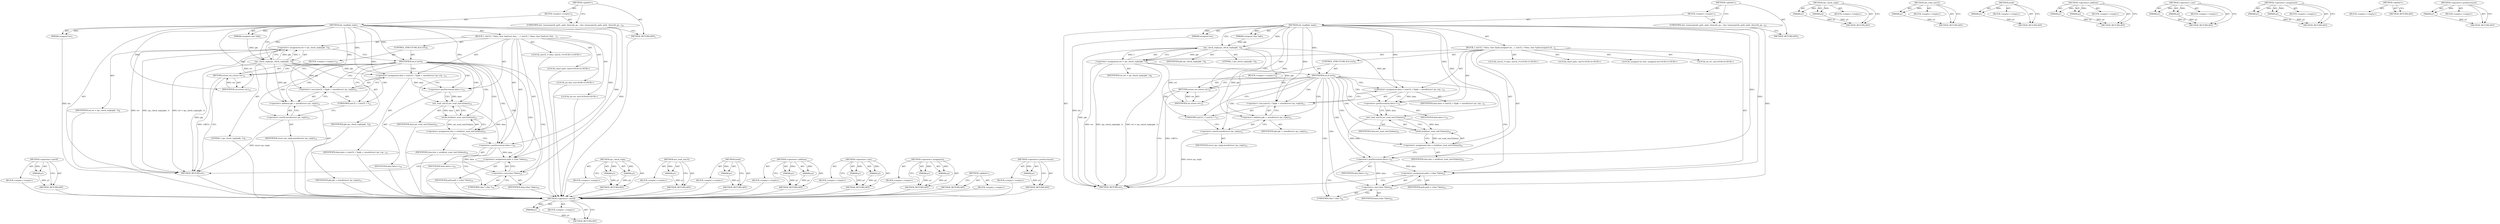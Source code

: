 digraph "&lt;operator&gt;.postIncrement" {
vulnerable_96 [label=<(METHOD,&lt;operator&gt;.sizeOf)>];
vulnerable_97 [label=<(PARAM,p1)>];
vulnerable_98 [label=<(BLOCK,&lt;empty&gt;,&lt;empty&gt;)>];
vulnerable_99 [label=<(METHOD_RETURN,ANY)>];
vulnerable_6 [label=<(METHOD,&lt;global&gt;)<SUB>1</SUB>>];
vulnerable_7 [label=<(BLOCK,&lt;empty&gt;,&lt;empty&gt;)<SUB>1</SUB>>];
vulnerable_8 [label=<(METHOD,nfs_readlink_reply)<SUB>1</SUB>>];
vulnerable_9 [label=<(PARAM,unsigned char *pkt)<SUB>1</SUB>>];
vulnerable_10 [label=<(PARAM,unsigned len)<SUB>1</SUB>>];
vulnerable_11 [label=<(BLOCK,{
 	uint32_t *data;
 	char *path;
	int rlen;
 	...,{
 	uint32_t *data;
 	char *path;
	int rlen;
 	...)<SUB>2</SUB>>];
vulnerable_12 [label="<(LOCAL,uint32_t* data: uint32_t*)<SUB>3</SUB>>"];
vulnerable_13 [label="<(LOCAL,char* path: char*)<SUB>4</SUB>>"];
vulnerable_14 [label="<(LOCAL,int rlen: int)<SUB>5</SUB>>"];
vulnerable_15 [label="<(LOCAL,int ret: int)<SUB>6</SUB>>"];
vulnerable_16 [label=<(&lt;operator&gt;.assignment,ret = rpc_check_reply(pkt, 1))<SUB>8</SUB>>];
vulnerable_17 [label=<(IDENTIFIER,ret,ret = rpc_check_reply(pkt, 1))<SUB>8</SUB>>];
vulnerable_18 [label=<(rpc_check_reply,rpc_check_reply(pkt, 1))<SUB>8</SUB>>];
vulnerable_19 [label=<(IDENTIFIER,pkt,rpc_check_reply(pkt, 1))<SUB>8</SUB>>];
vulnerable_20 [label=<(LITERAL,1,rpc_check_reply(pkt, 1))<SUB>8</SUB>>];
vulnerable_21 [label=<(CONTROL_STRUCTURE,IF,if (ret))<SUB>9</SUB>>];
vulnerable_22 [label=<(IDENTIFIER,ret,if (ret))<SUB>9</SUB>>];
vulnerable_23 [label=<(BLOCK,&lt;empty&gt;,&lt;empty&gt;)<SUB>10</SUB>>];
vulnerable_24 [label=<(RETURN,return ret;,return ret;)<SUB>10</SUB>>];
vulnerable_25 [label=<(IDENTIFIER,ret,return ret;)<SUB>10</SUB>>];
vulnerable_26 [label=<(&lt;operator&gt;.assignment,data = (uint32_t *)(pkt + sizeof(struct rpc_rep...)<SUB>12</SUB>>];
vulnerable_27 [label=<(IDENTIFIER,data,data = (uint32_t *)(pkt + sizeof(struct rpc_rep...)<SUB>12</SUB>>];
vulnerable_28 [label=<(&lt;operator&gt;.cast,(uint32_t *)(pkt + sizeof(struct rpc_reply)))<SUB>12</SUB>>];
vulnerable_29 [label=<(UNKNOWN,uint32_t *,uint32_t *)<SUB>12</SUB>>];
vulnerable_30 [label=<(&lt;operator&gt;.addition,pkt + sizeof(struct rpc_reply))<SUB>12</SUB>>];
vulnerable_31 [label=<(IDENTIFIER,pkt,pkt + sizeof(struct rpc_reply))<SUB>12</SUB>>];
vulnerable_32 [label=<(&lt;operator&gt;.sizeOf,sizeof(struct rpc_reply))<SUB>12</SUB>>];
vulnerable_33 [label=<(IDENTIFIER,struct rpc_reply,sizeof(struct rpc_reply))<SUB>12</SUB>>];
vulnerable_34 [label=<(&lt;operator&gt;.postIncrement,data++)<SUB>14</SUB>>];
vulnerable_35 [label=<(IDENTIFIER,data,data++)<SUB>14</SUB>>];
vulnerable_36 [label=<(&lt;operator&gt;.assignment,rlen = ntohl(net_read_uint32(data)))<SUB>16</SUB>>];
vulnerable_37 [label=<(IDENTIFIER,rlen,rlen = ntohl(net_read_uint32(data)))<SUB>16</SUB>>];
vulnerable_38 [label=<(ntohl,ntohl(net_read_uint32(data)))<SUB>16</SUB>>];
vulnerable_39 [label=<(net_read_uint32,net_read_uint32(data))<SUB>16</SUB>>];
vulnerable_40 [label=<(IDENTIFIER,data,net_read_uint32(data))<SUB>16</SUB>>];
vulnerable_41 [label=<(&lt;operator&gt;.postIncrement,data++)<SUB>18</SUB>>];
vulnerable_42 [label=<(IDENTIFIER,data,data++)<SUB>18</SUB>>];
vulnerable_43 [label=<(&lt;operator&gt;.assignment,path = (char *)data)<SUB>19</SUB>>];
vulnerable_44 [label=<(IDENTIFIER,path,path = (char *)data)<SUB>19</SUB>>];
vulnerable_45 [label=<(&lt;operator&gt;.cast,(char *)data)<SUB>19</SUB>>];
vulnerable_46 [label=<(UNKNOWN,char *,char *)<SUB>19</SUB>>];
vulnerable_47 [label=<(IDENTIFIER,data,(char *)data)<SUB>19</SUB>>];
vulnerable_48 [label=<(METHOD_RETURN,int)<SUB>1</SUB>>];
vulnerable_50 [label=<(UNKNOWN,else {
		memcpy(nfs_path, path, rlen);
		nfs_pa...,else {
		memcpy(nfs_path, path, rlen);
		nfs_pa...)<SUB>20</SUB>>];
vulnerable_51 [label=<(METHOD_RETURN,ANY)<SUB>1</SUB>>];
vulnerable_81 [label=<(METHOD,rpc_check_reply)>];
vulnerable_82 [label=<(PARAM,p1)>];
vulnerable_83 [label=<(PARAM,p2)>];
vulnerable_84 [label=<(BLOCK,&lt;empty&gt;,&lt;empty&gt;)>];
vulnerable_85 [label=<(METHOD_RETURN,ANY)>];
vulnerable_108 [label=<(METHOD,net_read_uint32)>];
vulnerable_109 [label=<(PARAM,p1)>];
vulnerable_110 [label=<(BLOCK,&lt;empty&gt;,&lt;empty&gt;)>];
vulnerable_111 [label=<(METHOD_RETURN,ANY)>];
vulnerable_104 [label=<(METHOD,ntohl)>];
vulnerable_105 [label=<(PARAM,p1)>];
vulnerable_106 [label=<(BLOCK,&lt;empty&gt;,&lt;empty&gt;)>];
vulnerable_107 [label=<(METHOD_RETURN,ANY)>];
vulnerable_91 [label=<(METHOD,&lt;operator&gt;.addition)>];
vulnerable_92 [label=<(PARAM,p1)>];
vulnerable_93 [label=<(PARAM,p2)>];
vulnerable_94 [label=<(BLOCK,&lt;empty&gt;,&lt;empty&gt;)>];
vulnerable_95 [label=<(METHOD_RETURN,ANY)>];
vulnerable_86 [label=<(METHOD,&lt;operator&gt;.cast)>];
vulnerable_87 [label=<(PARAM,p1)>];
vulnerable_88 [label=<(PARAM,p2)>];
vulnerable_89 [label=<(BLOCK,&lt;empty&gt;,&lt;empty&gt;)>];
vulnerable_90 [label=<(METHOD_RETURN,ANY)>];
vulnerable_76 [label=<(METHOD,&lt;operator&gt;.assignment)>];
vulnerable_77 [label=<(PARAM,p1)>];
vulnerable_78 [label=<(PARAM,p2)>];
vulnerable_79 [label=<(BLOCK,&lt;empty&gt;,&lt;empty&gt;)>];
vulnerable_80 [label=<(METHOD_RETURN,ANY)>];
vulnerable_70 [label=<(METHOD,&lt;global&gt;)<SUB>1</SUB>>];
vulnerable_71 [label=<(BLOCK,&lt;empty&gt;,&lt;empty&gt;)>];
vulnerable_72 [label=<(METHOD_RETURN,ANY)>];
vulnerable_100 [label=<(METHOD,&lt;operator&gt;.postIncrement)>];
vulnerable_101 [label=<(PARAM,p1)>];
vulnerable_102 [label=<(BLOCK,&lt;empty&gt;,&lt;empty&gt;)>];
vulnerable_103 [label=<(METHOD_RETURN,ANY)>];
fixed_98 [label=<(METHOD,&lt;operator&gt;.sizeOf)>];
fixed_99 [label=<(PARAM,p1)>];
fixed_100 [label=<(BLOCK,&lt;empty&gt;,&lt;empty&gt;)>];
fixed_101 [label=<(METHOD_RETURN,ANY)>];
fixed_6 [label=<(METHOD,&lt;global&gt;)<SUB>1</SUB>>];
fixed_7 [label=<(BLOCK,&lt;empty&gt;,&lt;empty&gt;)<SUB>1</SUB>>];
fixed_8 [label=<(METHOD,nfs_readlink_reply)<SUB>1</SUB>>];
fixed_9 [label=<(PARAM,unsigned char *pkt)<SUB>1</SUB>>];
fixed_10 [label=<(PARAM,unsigned len)<SUB>1</SUB>>];
fixed_11 [label=<(BLOCK,{
 	uint32_t *data;
 	char *path;
	unsigned int...,{
 	uint32_t *data;
 	char *path;
	unsigned int...)<SUB>2</SUB>>];
fixed_12 [label="<(LOCAL,uint32_t* data: uint32_t*)<SUB>3</SUB>>"];
fixed_13 [label="<(LOCAL,char* path: char*)<SUB>4</SUB>>"];
fixed_14 [label="<(LOCAL,unsigned int rlen: unsigned int)<SUB>5</SUB>>"];
fixed_15 [label="<(LOCAL,int ret: int)<SUB>6</SUB>>"];
fixed_16 [label=<(&lt;operator&gt;.assignment,ret = rpc_check_reply(pkt, 1))<SUB>8</SUB>>];
fixed_17 [label=<(IDENTIFIER,ret,ret = rpc_check_reply(pkt, 1))<SUB>8</SUB>>];
fixed_18 [label=<(rpc_check_reply,rpc_check_reply(pkt, 1))<SUB>8</SUB>>];
fixed_19 [label=<(IDENTIFIER,pkt,rpc_check_reply(pkt, 1))<SUB>8</SUB>>];
fixed_20 [label=<(LITERAL,1,rpc_check_reply(pkt, 1))<SUB>8</SUB>>];
fixed_21 [label=<(CONTROL_STRUCTURE,IF,if (ret))<SUB>9</SUB>>];
fixed_22 [label=<(IDENTIFIER,ret,if (ret))<SUB>9</SUB>>];
fixed_23 [label=<(BLOCK,&lt;empty&gt;,&lt;empty&gt;)<SUB>10</SUB>>];
fixed_24 [label=<(RETURN,return ret;,return ret;)<SUB>10</SUB>>];
fixed_25 [label=<(IDENTIFIER,ret,return ret;)<SUB>10</SUB>>];
fixed_26 [label=<(&lt;operator&gt;.assignment,data = (uint32_t *)(pkt + sizeof(struct rpc_rep...)<SUB>12</SUB>>];
fixed_27 [label=<(IDENTIFIER,data,data = (uint32_t *)(pkt + sizeof(struct rpc_rep...)<SUB>12</SUB>>];
fixed_28 [label=<(&lt;operator&gt;.cast,(uint32_t *)(pkt + sizeof(struct rpc_reply)))<SUB>12</SUB>>];
fixed_29 [label=<(UNKNOWN,uint32_t *,uint32_t *)<SUB>12</SUB>>];
fixed_30 [label=<(&lt;operator&gt;.addition,pkt + sizeof(struct rpc_reply))<SUB>12</SUB>>];
fixed_31 [label=<(IDENTIFIER,pkt,pkt + sizeof(struct rpc_reply))<SUB>12</SUB>>];
fixed_32 [label=<(&lt;operator&gt;.sizeOf,sizeof(struct rpc_reply))<SUB>12</SUB>>];
fixed_33 [label=<(IDENTIFIER,struct rpc_reply,sizeof(struct rpc_reply))<SUB>12</SUB>>];
fixed_34 [label=<(&lt;operator&gt;.postIncrement,data++)<SUB>14</SUB>>];
fixed_35 [label=<(IDENTIFIER,data,data++)<SUB>14</SUB>>];
fixed_36 [label=<(&lt;operator&gt;.assignment,rlen = ntohl(net_read_uint32(data)))<SUB>16</SUB>>];
fixed_37 [label=<(IDENTIFIER,rlen,rlen = ntohl(net_read_uint32(data)))<SUB>16</SUB>>];
fixed_38 [label=<(ntohl,ntohl(net_read_uint32(data)))<SUB>16</SUB>>];
fixed_39 [label=<(net_read_uint32,net_read_uint32(data))<SUB>16</SUB>>];
fixed_40 [label=<(IDENTIFIER,data,net_read_uint32(data))<SUB>16</SUB>>];
fixed_41 [label=<(&lt;operator&gt;.postIncrement,data++)<SUB>21</SUB>>];
fixed_42 [label=<(IDENTIFIER,data,data++)<SUB>21</SUB>>];
fixed_43 [label=<(&lt;operator&gt;.assignment,path = (char *)data)<SUB>22</SUB>>];
fixed_44 [label=<(IDENTIFIER,path,path = (char *)data)<SUB>22</SUB>>];
fixed_45 [label=<(&lt;operator&gt;.cast,(char *)data)<SUB>22</SUB>>];
fixed_46 [label=<(UNKNOWN,char *,char *)<SUB>22</SUB>>];
fixed_47 [label=<(IDENTIFIER,data,(char *)data)<SUB>22</SUB>>];
fixed_48 [label=<(METHOD_RETURN,int)<SUB>1</SUB>>];
fixed_50 [label=<(UNKNOWN,else {
		memcpy(nfs_path, path, rlen);
		nfs_pa...,else {
		memcpy(nfs_path, path, rlen);
		nfs_pa...)<SUB>23</SUB>>];
fixed_51 [label=<(METHOD_RETURN,ANY)<SUB>1</SUB>>];
fixed_83 [label=<(METHOD,rpc_check_reply)>];
fixed_84 [label=<(PARAM,p1)>];
fixed_85 [label=<(PARAM,p2)>];
fixed_86 [label=<(BLOCK,&lt;empty&gt;,&lt;empty&gt;)>];
fixed_87 [label=<(METHOD_RETURN,ANY)>];
fixed_110 [label=<(METHOD,net_read_uint32)>];
fixed_111 [label=<(PARAM,p1)>];
fixed_112 [label=<(BLOCK,&lt;empty&gt;,&lt;empty&gt;)>];
fixed_113 [label=<(METHOD_RETURN,ANY)>];
fixed_106 [label=<(METHOD,ntohl)>];
fixed_107 [label=<(PARAM,p1)>];
fixed_108 [label=<(BLOCK,&lt;empty&gt;,&lt;empty&gt;)>];
fixed_109 [label=<(METHOD_RETURN,ANY)>];
fixed_93 [label=<(METHOD,&lt;operator&gt;.addition)>];
fixed_94 [label=<(PARAM,p1)>];
fixed_95 [label=<(PARAM,p2)>];
fixed_96 [label=<(BLOCK,&lt;empty&gt;,&lt;empty&gt;)>];
fixed_97 [label=<(METHOD_RETURN,ANY)>];
fixed_88 [label=<(METHOD,&lt;operator&gt;.cast)>];
fixed_89 [label=<(PARAM,p1)>];
fixed_90 [label=<(PARAM,p2)>];
fixed_91 [label=<(BLOCK,&lt;empty&gt;,&lt;empty&gt;)>];
fixed_92 [label=<(METHOD_RETURN,ANY)>];
fixed_78 [label=<(METHOD,&lt;operator&gt;.assignment)>];
fixed_79 [label=<(PARAM,p1)>];
fixed_80 [label=<(PARAM,p2)>];
fixed_81 [label=<(BLOCK,&lt;empty&gt;,&lt;empty&gt;)>];
fixed_82 [label=<(METHOD_RETURN,ANY)>];
fixed_72 [label=<(METHOD,&lt;global&gt;)<SUB>1</SUB>>];
fixed_73 [label=<(BLOCK,&lt;empty&gt;,&lt;empty&gt;)>];
fixed_74 [label=<(METHOD_RETURN,ANY)>];
fixed_102 [label=<(METHOD,&lt;operator&gt;.postIncrement)>];
fixed_103 [label=<(PARAM,p1)>];
fixed_104 [label=<(BLOCK,&lt;empty&gt;,&lt;empty&gt;)>];
fixed_105 [label=<(METHOD_RETURN,ANY)>];
vulnerable_96 -> vulnerable_97  [key=0, label="AST: "];
vulnerable_96 -> vulnerable_97  [key=1, label="DDG: "];
vulnerable_96 -> vulnerable_98  [key=0, label="AST: "];
vulnerable_96 -> vulnerable_99  [key=0, label="AST: "];
vulnerable_96 -> vulnerable_99  [key=1, label="CFG: "];
vulnerable_97 -> vulnerable_99  [key=0, label="DDG: p1"];
vulnerable_98 -> fixed_98  [key=0];
vulnerable_99 -> fixed_98  [key=0];
vulnerable_6 -> vulnerable_7  [key=0, label="AST: "];
vulnerable_6 -> vulnerable_51  [key=0, label="AST: "];
vulnerable_6 -> vulnerable_50  [key=0, label="CFG: "];
vulnerable_7 -> vulnerable_8  [key=0, label="AST: "];
vulnerable_7 -> vulnerable_50  [key=0, label="AST: "];
vulnerable_8 -> vulnerable_9  [key=0, label="AST: "];
vulnerable_8 -> vulnerable_9  [key=1, label="DDG: "];
vulnerable_8 -> vulnerable_10  [key=0, label="AST: "];
vulnerable_8 -> vulnerable_10  [key=1, label="DDG: "];
vulnerable_8 -> vulnerable_11  [key=0, label="AST: "];
vulnerable_8 -> vulnerable_48  [key=0, label="AST: "];
vulnerable_8 -> vulnerable_18  [key=0, label="CFG: "];
vulnerable_8 -> vulnerable_18  [key=1, label="DDG: "];
vulnerable_8 -> vulnerable_26  [key=0, label="DDG: "];
vulnerable_8 -> vulnerable_43  [key=0, label="DDG: "];
vulnerable_8 -> vulnerable_22  [key=0, label="DDG: "];
vulnerable_8 -> vulnerable_34  [key=0, label="DDG: "];
vulnerable_8 -> vulnerable_41  [key=0, label="DDG: "];
vulnerable_8 -> vulnerable_28  [key=0, label="DDG: "];
vulnerable_8 -> vulnerable_45  [key=0, label="DDG: "];
vulnerable_8 -> vulnerable_25  [key=0, label="DDG: "];
vulnerable_8 -> vulnerable_30  [key=0, label="DDG: "];
vulnerable_8 -> vulnerable_39  [key=0, label="DDG: "];
vulnerable_9 -> vulnerable_18  [key=0, label="DDG: pkt"];
vulnerable_10 -> vulnerable_48  [key=0, label="DDG: len"];
vulnerable_11 -> vulnerable_12  [key=0, label="AST: "];
vulnerable_11 -> vulnerable_13  [key=0, label="AST: "];
vulnerable_11 -> vulnerable_14  [key=0, label="AST: "];
vulnerable_11 -> vulnerable_15  [key=0, label="AST: "];
vulnerable_11 -> vulnerable_16  [key=0, label="AST: "];
vulnerable_11 -> vulnerable_21  [key=0, label="AST: "];
vulnerable_11 -> vulnerable_26  [key=0, label="AST: "];
vulnerable_11 -> vulnerable_34  [key=0, label="AST: "];
vulnerable_11 -> vulnerable_36  [key=0, label="AST: "];
vulnerable_11 -> vulnerable_41  [key=0, label="AST: "];
vulnerable_11 -> vulnerable_43  [key=0, label="AST: "];
vulnerable_12 -> fixed_98  [key=0];
vulnerable_13 -> fixed_98  [key=0];
vulnerable_14 -> fixed_98  [key=0];
vulnerable_15 -> fixed_98  [key=0];
vulnerable_16 -> vulnerable_17  [key=0, label="AST: "];
vulnerable_16 -> vulnerable_18  [key=0, label="AST: "];
vulnerable_16 -> vulnerable_22  [key=0, label="CFG: "];
vulnerable_16 -> vulnerable_48  [key=0, label="DDG: ret"];
vulnerable_16 -> vulnerable_48  [key=1, label="DDG: rpc_check_reply(pkt, 1)"];
vulnerable_16 -> vulnerable_48  [key=2, label="DDG: ret = rpc_check_reply(pkt, 1)"];
vulnerable_16 -> vulnerable_25  [key=0, label="DDG: ret"];
vulnerable_17 -> fixed_98  [key=0];
vulnerable_18 -> vulnerable_19  [key=0, label="AST: "];
vulnerable_18 -> vulnerable_20  [key=0, label="AST: "];
vulnerable_18 -> vulnerable_16  [key=0, label="CFG: "];
vulnerable_18 -> vulnerable_16  [key=1, label="DDG: pkt"];
vulnerable_18 -> vulnerable_16  [key=2, label="DDG: 1"];
vulnerable_18 -> vulnerable_48  [key=0, label="DDG: pkt"];
vulnerable_18 -> vulnerable_26  [key=0, label="DDG: pkt"];
vulnerable_18 -> vulnerable_28  [key=0, label="DDG: pkt"];
vulnerable_18 -> vulnerable_30  [key=0, label="DDG: pkt"];
vulnerable_19 -> fixed_98  [key=0];
vulnerable_20 -> fixed_98  [key=0];
vulnerable_21 -> vulnerable_22  [key=0, label="AST: "];
vulnerable_21 -> vulnerable_23  [key=0, label="AST: "];
vulnerable_22 -> vulnerable_24  [key=0, label="CFG: "];
vulnerable_22 -> vulnerable_24  [key=1, label="CDG: "];
vulnerable_22 -> vulnerable_29  [key=0, label="CFG: "];
vulnerable_22 -> vulnerable_29  [key=1, label="CDG: "];
vulnerable_22 -> vulnerable_30  [key=0, label="CDG: "];
vulnerable_22 -> vulnerable_34  [key=0, label="CDG: "];
vulnerable_22 -> vulnerable_32  [key=0, label="CDG: "];
vulnerable_22 -> vulnerable_26  [key=0, label="CDG: "];
vulnerable_22 -> vulnerable_28  [key=0, label="CDG: "];
vulnerable_22 -> vulnerable_36  [key=0, label="CDG: "];
vulnerable_22 -> vulnerable_46  [key=0, label="CDG: "];
vulnerable_22 -> vulnerable_38  [key=0, label="CDG: "];
vulnerable_22 -> vulnerable_41  [key=0, label="CDG: "];
vulnerable_22 -> vulnerable_45  [key=0, label="CDG: "];
vulnerable_22 -> vulnerable_39  [key=0, label="CDG: "];
vulnerable_22 -> vulnerable_43  [key=0, label="CDG: "];
vulnerable_23 -> vulnerable_24  [key=0, label="AST: "];
vulnerable_24 -> vulnerable_25  [key=0, label="AST: "];
vulnerable_24 -> vulnerable_48  [key=0, label="CFG: "];
vulnerable_24 -> vulnerable_48  [key=1, label="DDG: &lt;RET&gt;"];
vulnerable_25 -> vulnerable_24  [key=0, label="DDG: ret"];
vulnerable_26 -> vulnerable_27  [key=0, label="AST: "];
vulnerable_26 -> vulnerable_28  [key=0, label="AST: "];
vulnerable_26 -> vulnerable_34  [key=0, label="CFG: "];
vulnerable_26 -> vulnerable_34  [key=1, label="DDG: data"];
vulnerable_27 -> fixed_98  [key=0];
vulnerable_28 -> vulnerable_29  [key=0, label="AST: "];
vulnerable_28 -> vulnerable_30  [key=0, label="AST: "];
vulnerable_28 -> vulnerable_26  [key=0, label="CFG: "];
vulnerable_29 -> vulnerable_32  [key=0, label="CFG: "];
vulnerable_30 -> vulnerable_31  [key=0, label="AST: "];
vulnerable_30 -> vulnerable_32  [key=0, label="AST: "];
vulnerable_30 -> vulnerable_28  [key=0, label="CFG: "];
vulnerable_31 -> fixed_98  [key=0];
vulnerable_32 -> vulnerable_33  [key=0, label="AST: "];
vulnerable_32 -> vulnerable_30  [key=0, label="CFG: "];
vulnerable_32 -> vulnerable_48  [key=0, label="DDG: struct rpc_reply"];
vulnerable_33 -> fixed_98  [key=0];
vulnerable_34 -> vulnerable_35  [key=0, label="AST: "];
vulnerable_34 -> vulnerable_39  [key=0, label="CFG: "];
vulnerable_34 -> vulnerable_39  [key=1, label="DDG: data"];
vulnerable_35 -> fixed_98  [key=0];
vulnerable_36 -> vulnerable_37  [key=0, label="AST: "];
vulnerable_36 -> vulnerable_38  [key=0, label="AST: "];
vulnerable_36 -> vulnerable_41  [key=0, label="CFG: "];
vulnerable_37 -> fixed_98  [key=0];
vulnerable_38 -> vulnerable_39  [key=0, label="AST: "];
vulnerable_38 -> vulnerable_36  [key=0, label="CFG: "];
vulnerable_38 -> vulnerable_36  [key=1, label="DDG: net_read_uint32(data)"];
vulnerable_39 -> vulnerable_40  [key=0, label="AST: "];
vulnerable_39 -> vulnerable_38  [key=0, label="CFG: "];
vulnerable_39 -> vulnerable_38  [key=1, label="DDG: data"];
vulnerable_39 -> vulnerable_41  [key=0, label="DDG: data"];
vulnerable_40 -> fixed_98  [key=0];
vulnerable_41 -> vulnerable_42  [key=0, label="AST: "];
vulnerable_41 -> vulnerable_46  [key=0, label="CFG: "];
vulnerable_41 -> vulnerable_43  [key=0, label="DDG: data"];
vulnerable_41 -> vulnerable_45  [key=0, label="DDG: data"];
vulnerable_42 -> fixed_98  [key=0];
vulnerable_43 -> vulnerable_44  [key=0, label="AST: "];
vulnerable_43 -> vulnerable_45  [key=0, label="AST: "];
vulnerable_43 -> vulnerable_48  [key=0, label="CFG: "];
vulnerable_44 -> fixed_98  [key=0];
vulnerable_45 -> vulnerable_46  [key=0, label="AST: "];
vulnerable_45 -> vulnerable_47  [key=0, label="AST: "];
vulnerable_45 -> vulnerable_43  [key=0, label="CFG: "];
vulnerable_46 -> vulnerable_45  [key=0, label="CFG: "];
vulnerable_47 -> fixed_98  [key=0];
vulnerable_48 -> fixed_98  [key=0];
vulnerable_50 -> vulnerable_51  [key=0, label="CFG: "];
vulnerable_51 -> fixed_98  [key=0];
vulnerable_81 -> vulnerable_82  [key=0, label="AST: "];
vulnerable_81 -> vulnerable_82  [key=1, label="DDG: "];
vulnerable_81 -> vulnerable_84  [key=0, label="AST: "];
vulnerable_81 -> vulnerable_83  [key=0, label="AST: "];
vulnerable_81 -> vulnerable_83  [key=1, label="DDG: "];
vulnerable_81 -> vulnerable_85  [key=0, label="AST: "];
vulnerable_81 -> vulnerable_85  [key=1, label="CFG: "];
vulnerable_82 -> vulnerable_85  [key=0, label="DDG: p1"];
vulnerable_83 -> vulnerable_85  [key=0, label="DDG: p2"];
vulnerable_84 -> fixed_98  [key=0];
vulnerable_85 -> fixed_98  [key=0];
vulnerable_108 -> vulnerable_109  [key=0, label="AST: "];
vulnerable_108 -> vulnerable_109  [key=1, label="DDG: "];
vulnerable_108 -> vulnerable_110  [key=0, label="AST: "];
vulnerable_108 -> vulnerable_111  [key=0, label="AST: "];
vulnerable_108 -> vulnerable_111  [key=1, label="CFG: "];
vulnerable_109 -> vulnerable_111  [key=0, label="DDG: p1"];
vulnerable_110 -> fixed_98  [key=0];
vulnerable_111 -> fixed_98  [key=0];
vulnerable_104 -> vulnerable_105  [key=0, label="AST: "];
vulnerable_104 -> vulnerable_105  [key=1, label="DDG: "];
vulnerable_104 -> vulnerable_106  [key=0, label="AST: "];
vulnerable_104 -> vulnerable_107  [key=0, label="AST: "];
vulnerable_104 -> vulnerable_107  [key=1, label="CFG: "];
vulnerable_105 -> vulnerable_107  [key=0, label="DDG: p1"];
vulnerable_106 -> fixed_98  [key=0];
vulnerable_107 -> fixed_98  [key=0];
vulnerable_91 -> vulnerable_92  [key=0, label="AST: "];
vulnerable_91 -> vulnerable_92  [key=1, label="DDG: "];
vulnerable_91 -> vulnerable_94  [key=0, label="AST: "];
vulnerable_91 -> vulnerable_93  [key=0, label="AST: "];
vulnerable_91 -> vulnerable_93  [key=1, label="DDG: "];
vulnerable_91 -> vulnerable_95  [key=0, label="AST: "];
vulnerable_91 -> vulnerable_95  [key=1, label="CFG: "];
vulnerable_92 -> vulnerable_95  [key=0, label="DDG: p1"];
vulnerable_93 -> vulnerable_95  [key=0, label="DDG: p2"];
vulnerable_94 -> fixed_98  [key=0];
vulnerable_95 -> fixed_98  [key=0];
vulnerable_86 -> vulnerable_87  [key=0, label="AST: "];
vulnerable_86 -> vulnerable_87  [key=1, label="DDG: "];
vulnerable_86 -> vulnerable_89  [key=0, label="AST: "];
vulnerable_86 -> vulnerable_88  [key=0, label="AST: "];
vulnerable_86 -> vulnerable_88  [key=1, label="DDG: "];
vulnerable_86 -> vulnerable_90  [key=0, label="AST: "];
vulnerable_86 -> vulnerable_90  [key=1, label="CFG: "];
vulnerable_87 -> vulnerable_90  [key=0, label="DDG: p1"];
vulnerable_88 -> vulnerable_90  [key=0, label="DDG: p2"];
vulnerable_89 -> fixed_98  [key=0];
vulnerable_90 -> fixed_98  [key=0];
vulnerable_76 -> vulnerable_77  [key=0, label="AST: "];
vulnerable_76 -> vulnerable_77  [key=1, label="DDG: "];
vulnerable_76 -> vulnerable_79  [key=0, label="AST: "];
vulnerable_76 -> vulnerable_78  [key=0, label="AST: "];
vulnerable_76 -> vulnerable_78  [key=1, label="DDG: "];
vulnerable_76 -> vulnerable_80  [key=0, label="AST: "];
vulnerable_76 -> vulnerable_80  [key=1, label="CFG: "];
vulnerable_77 -> vulnerable_80  [key=0, label="DDG: p1"];
vulnerable_78 -> vulnerable_80  [key=0, label="DDG: p2"];
vulnerable_79 -> fixed_98  [key=0];
vulnerable_80 -> fixed_98  [key=0];
vulnerable_70 -> vulnerable_71  [key=0, label="AST: "];
vulnerable_70 -> vulnerable_72  [key=0, label="AST: "];
vulnerable_70 -> vulnerable_72  [key=1, label="CFG: "];
vulnerable_71 -> fixed_98  [key=0];
vulnerable_72 -> fixed_98  [key=0];
vulnerable_100 -> vulnerable_101  [key=0, label="AST: "];
vulnerable_100 -> vulnerable_101  [key=1, label="DDG: "];
vulnerable_100 -> vulnerable_102  [key=0, label="AST: "];
vulnerable_100 -> vulnerable_103  [key=0, label="AST: "];
vulnerable_100 -> vulnerable_103  [key=1, label="CFG: "];
vulnerable_101 -> vulnerable_103  [key=0, label="DDG: p1"];
vulnerable_102 -> fixed_98  [key=0];
vulnerable_103 -> fixed_98  [key=0];
fixed_98 -> fixed_99  [key=0, label="AST: "];
fixed_98 -> fixed_99  [key=1, label="DDG: "];
fixed_98 -> fixed_100  [key=0, label="AST: "];
fixed_98 -> fixed_101  [key=0, label="AST: "];
fixed_98 -> fixed_101  [key=1, label="CFG: "];
fixed_99 -> fixed_101  [key=0, label="DDG: p1"];
fixed_6 -> fixed_7  [key=0, label="AST: "];
fixed_6 -> fixed_51  [key=0, label="AST: "];
fixed_6 -> fixed_50  [key=0, label="CFG: "];
fixed_7 -> fixed_8  [key=0, label="AST: "];
fixed_7 -> fixed_50  [key=0, label="AST: "];
fixed_8 -> fixed_9  [key=0, label="AST: "];
fixed_8 -> fixed_9  [key=1, label="DDG: "];
fixed_8 -> fixed_10  [key=0, label="AST: "];
fixed_8 -> fixed_10  [key=1, label="DDG: "];
fixed_8 -> fixed_11  [key=0, label="AST: "];
fixed_8 -> fixed_48  [key=0, label="AST: "];
fixed_8 -> fixed_18  [key=0, label="CFG: "];
fixed_8 -> fixed_18  [key=1, label="DDG: "];
fixed_8 -> fixed_26  [key=0, label="DDG: "];
fixed_8 -> fixed_43  [key=0, label="DDG: "];
fixed_8 -> fixed_22  [key=0, label="DDG: "];
fixed_8 -> fixed_34  [key=0, label="DDG: "];
fixed_8 -> fixed_41  [key=0, label="DDG: "];
fixed_8 -> fixed_28  [key=0, label="DDG: "];
fixed_8 -> fixed_45  [key=0, label="DDG: "];
fixed_8 -> fixed_25  [key=0, label="DDG: "];
fixed_8 -> fixed_30  [key=0, label="DDG: "];
fixed_8 -> fixed_39  [key=0, label="DDG: "];
fixed_9 -> fixed_18  [key=0, label="DDG: pkt"];
fixed_10 -> fixed_48  [key=0, label="DDG: len"];
fixed_11 -> fixed_12  [key=0, label="AST: "];
fixed_11 -> fixed_13  [key=0, label="AST: "];
fixed_11 -> fixed_14  [key=0, label="AST: "];
fixed_11 -> fixed_15  [key=0, label="AST: "];
fixed_11 -> fixed_16  [key=0, label="AST: "];
fixed_11 -> fixed_21  [key=0, label="AST: "];
fixed_11 -> fixed_26  [key=0, label="AST: "];
fixed_11 -> fixed_34  [key=0, label="AST: "];
fixed_11 -> fixed_36  [key=0, label="AST: "];
fixed_11 -> fixed_41  [key=0, label="AST: "];
fixed_11 -> fixed_43  [key=0, label="AST: "];
fixed_16 -> fixed_17  [key=0, label="AST: "];
fixed_16 -> fixed_18  [key=0, label="AST: "];
fixed_16 -> fixed_22  [key=0, label="CFG: "];
fixed_16 -> fixed_48  [key=0, label="DDG: ret"];
fixed_16 -> fixed_48  [key=1, label="DDG: rpc_check_reply(pkt, 1)"];
fixed_16 -> fixed_48  [key=2, label="DDG: ret = rpc_check_reply(pkt, 1)"];
fixed_16 -> fixed_25  [key=0, label="DDG: ret"];
fixed_18 -> fixed_19  [key=0, label="AST: "];
fixed_18 -> fixed_20  [key=0, label="AST: "];
fixed_18 -> fixed_16  [key=0, label="CFG: "];
fixed_18 -> fixed_16  [key=1, label="DDG: pkt"];
fixed_18 -> fixed_16  [key=2, label="DDG: 1"];
fixed_18 -> fixed_48  [key=0, label="DDG: pkt"];
fixed_18 -> fixed_26  [key=0, label="DDG: pkt"];
fixed_18 -> fixed_28  [key=0, label="DDG: pkt"];
fixed_18 -> fixed_30  [key=0, label="DDG: pkt"];
fixed_21 -> fixed_22  [key=0, label="AST: "];
fixed_21 -> fixed_23  [key=0, label="AST: "];
fixed_22 -> fixed_24  [key=0, label="CFG: "];
fixed_22 -> fixed_24  [key=1, label="CDG: "];
fixed_22 -> fixed_29  [key=0, label="CFG: "];
fixed_22 -> fixed_29  [key=1, label="CDG: "];
fixed_22 -> fixed_30  [key=0, label="CDG: "];
fixed_22 -> fixed_34  [key=0, label="CDG: "];
fixed_22 -> fixed_32  [key=0, label="CDG: "];
fixed_22 -> fixed_26  [key=0, label="CDG: "];
fixed_22 -> fixed_28  [key=0, label="CDG: "];
fixed_22 -> fixed_36  [key=0, label="CDG: "];
fixed_22 -> fixed_46  [key=0, label="CDG: "];
fixed_22 -> fixed_38  [key=0, label="CDG: "];
fixed_22 -> fixed_41  [key=0, label="CDG: "];
fixed_22 -> fixed_45  [key=0, label="CDG: "];
fixed_22 -> fixed_39  [key=0, label="CDG: "];
fixed_22 -> fixed_43  [key=0, label="CDG: "];
fixed_23 -> fixed_24  [key=0, label="AST: "];
fixed_24 -> fixed_25  [key=0, label="AST: "];
fixed_24 -> fixed_48  [key=0, label="CFG: "];
fixed_24 -> fixed_48  [key=1, label="DDG: &lt;RET&gt;"];
fixed_25 -> fixed_24  [key=0, label="DDG: ret"];
fixed_26 -> fixed_27  [key=0, label="AST: "];
fixed_26 -> fixed_28  [key=0, label="AST: "];
fixed_26 -> fixed_34  [key=0, label="CFG: "];
fixed_26 -> fixed_34  [key=1, label="DDG: data"];
fixed_28 -> fixed_29  [key=0, label="AST: "];
fixed_28 -> fixed_30  [key=0, label="AST: "];
fixed_28 -> fixed_26  [key=0, label="CFG: "];
fixed_29 -> fixed_32  [key=0, label="CFG: "];
fixed_30 -> fixed_31  [key=0, label="AST: "];
fixed_30 -> fixed_32  [key=0, label="AST: "];
fixed_30 -> fixed_28  [key=0, label="CFG: "];
fixed_32 -> fixed_33  [key=0, label="AST: "];
fixed_32 -> fixed_30  [key=0, label="CFG: "];
fixed_32 -> fixed_48  [key=0, label="DDG: struct rpc_reply"];
fixed_34 -> fixed_35  [key=0, label="AST: "];
fixed_34 -> fixed_39  [key=0, label="CFG: "];
fixed_34 -> fixed_39  [key=1, label="DDG: data"];
fixed_36 -> fixed_37  [key=0, label="AST: "];
fixed_36 -> fixed_38  [key=0, label="AST: "];
fixed_36 -> fixed_41  [key=0, label="CFG: "];
fixed_38 -> fixed_39  [key=0, label="AST: "];
fixed_38 -> fixed_36  [key=0, label="CFG: "];
fixed_38 -> fixed_36  [key=1, label="DDG: net_read_uint32(data)"];
fixed_39 -> fixed_40  [key=0, label="AST: "];
fixed_39 -> fixed_38  [key=0, label="CFG: "];
fixed_39 -> fixed_38  [key=1, label="DDG: data"];
fixed_39 -> fixed_41  [key=0, label="DDG: data"];
fixed_41 -> fixed_42  [key=0, label="AST: "];
fixed_41 -> fixed_46  [key=0, label="CFG: "];
fixed_41 -> fixed_43  [key=0, label="DDG: data"];
fixed_41 -> fixed_45  [key=0, label="DDG: data"];
fixed_43 -> fixed_44  [key=0, label="AST: "];
fixed_43 -> fixed_45  [key=0, label="AST: "];
fixed_43 -> fixed_48  [key=0, label="CFG: "];
fixed_45 -> fixed_46  [key=0, label="AST: "];
fixed_45 -> fixed_47  [key=0, label="AST: "];
fixed_45 -> fixed_43  [key=0, label="CFG: "];
fixed_46 -> fixed_45  [key=0, label="CFG: "];
fixed_50 -> fixed_51  [key=0, label="CFG: "];
fixed_83 -> fixed_84  [key=0, label="AST: "];
fixed_83 -> fixed_84  [key=1, label="DDG: "];
fixed_83 -> fixed_86  [key=0, label="AST: "];
fixed_83 -> fixed_85  [key=0, label="AST: "];
fixed_83 -> fixed_85  [key=1, label="DDG: "];
fixed_83 -> fixed_87  [key=0, label="AST: "];
fixed_83 -> fixed_87  [key=1, label="CFG: "];
fixed_84 -> fixed_87  [key=0, label="DDG: p1"];
fixed_85 -> fixed_87  [key=0, label="DDG: p2"];
fixed_110 -> fixed_111  [key=0, label="AST: "];
fixed_110 -> fixed_111  [key=1, label="DDG: "];
fixed_110 -> fixed_112  [key=0, label="AST: "];
fixed_110 -> fixed_113  [key=0, label="AST: "];
fixed_110 -> fixed_113  [key=1, label="CFG: "];
fixed_111 -> fixed_113  [key=0, label="DDG: p1"];
fixed_106 -> fixed_107  [key=0, label="AST: "];
fixed_106 -> fixed_107  [key=1, label="DDG: "];
fixed_106 -> fixed_108  [key=0, label="AST: "];
fixed_106 -> fixed_109  [key=0, label="AST: "];
fixed_106 -> fixed_109  [key=1, label="CFG: "];
fixed_107 -> fixed_109  [key=0, label="DDG: p1"];
fixed_93 -> fixed_94  [key=0, label="AST: "];
fixed_93 -> fixed_94  [key=1, label="DDG: "];
fixed_93 -> fixed_96  [key=0, label="AST: "];
fixed_93 -> fixed_95  [key=0, label="AST: "];
fixed_93 -> fixed_95  [key=1, label="DDG: "];
fixed_93 -> fixed_97  [key=0, label="AST: "];
fixed_93 -> fixed_97  [key=1, label="CFG: "];
fixed_94 -> fixed_97  [key=0, label="DDG: p1"];
fixed_95 -> fixed_97  [key=0, label="DDG: p2"];
fixed_88 -> fixed_89  [key=0, label="AST: "];
fixed_88 -> fixed_89  [key=1, label="DDG: "];
fixed_88 -> fixed_91  [key=0, label="AST: "];
fixed_88 -> fixed_90  [key=0, label="AST: "];
fixed_88 -> fixed_90  [key=1, label="DDG: "];
fixed_88 -> fixed_92  [key=0, label="AST: "];
fixed_88 -> fixed_92  [key=1, label="CFG: "];
fixed_89 -> fixed_92  [key=0, label="DDG: p1"];
fixed_90 -> fixed_92  [key=0, label="DDG: p2"];
fixed_78 -> fixed_79  [key=0, label="AST: "];
fixed_78 -> fixed_79  [key=1, label="DDG: "];
fixed_78 -> fixed_81  [key=0, label="AST: "];
fixed_78 -> fixed_80  [key=0, label="AST: "];
fixed_78 -> fixed_80  [key=1, label="DDG: "];
fixed_78 -> fixed_82  [key=0, label="AST: "];
fixed_78 -> fixed_82  [key=1, label="CFG: "];
fixed_79 -> fixed_82  [key=0, label="DDG: p1"];
fixed_80 -> fixed_82  [key=0, label="DDG: p2"];
fixed_72 -> fixed_73  [key=0, label="AST: "];
fixed_72 -> fixed_74  [key=0, label="AST: "];
fixed_72 -> fixed_74  [key=1, label="CFG: "];
fixed_102 -> fixed_103  [key=0, label="AST: "];
fixed_102 -> fixed_103  [key=1, label="DDG: "];
fixed_102 -> fixed_104  [key=0, label="AST: "];
fixed_102 -> fixed_105  [key=0, label="AST: "];
fixed_102 -> fixed_105  [key=1, label="CFG: "];
fixed_103 -> fixed_105  [key=0, label="DDG: p1"];
}
